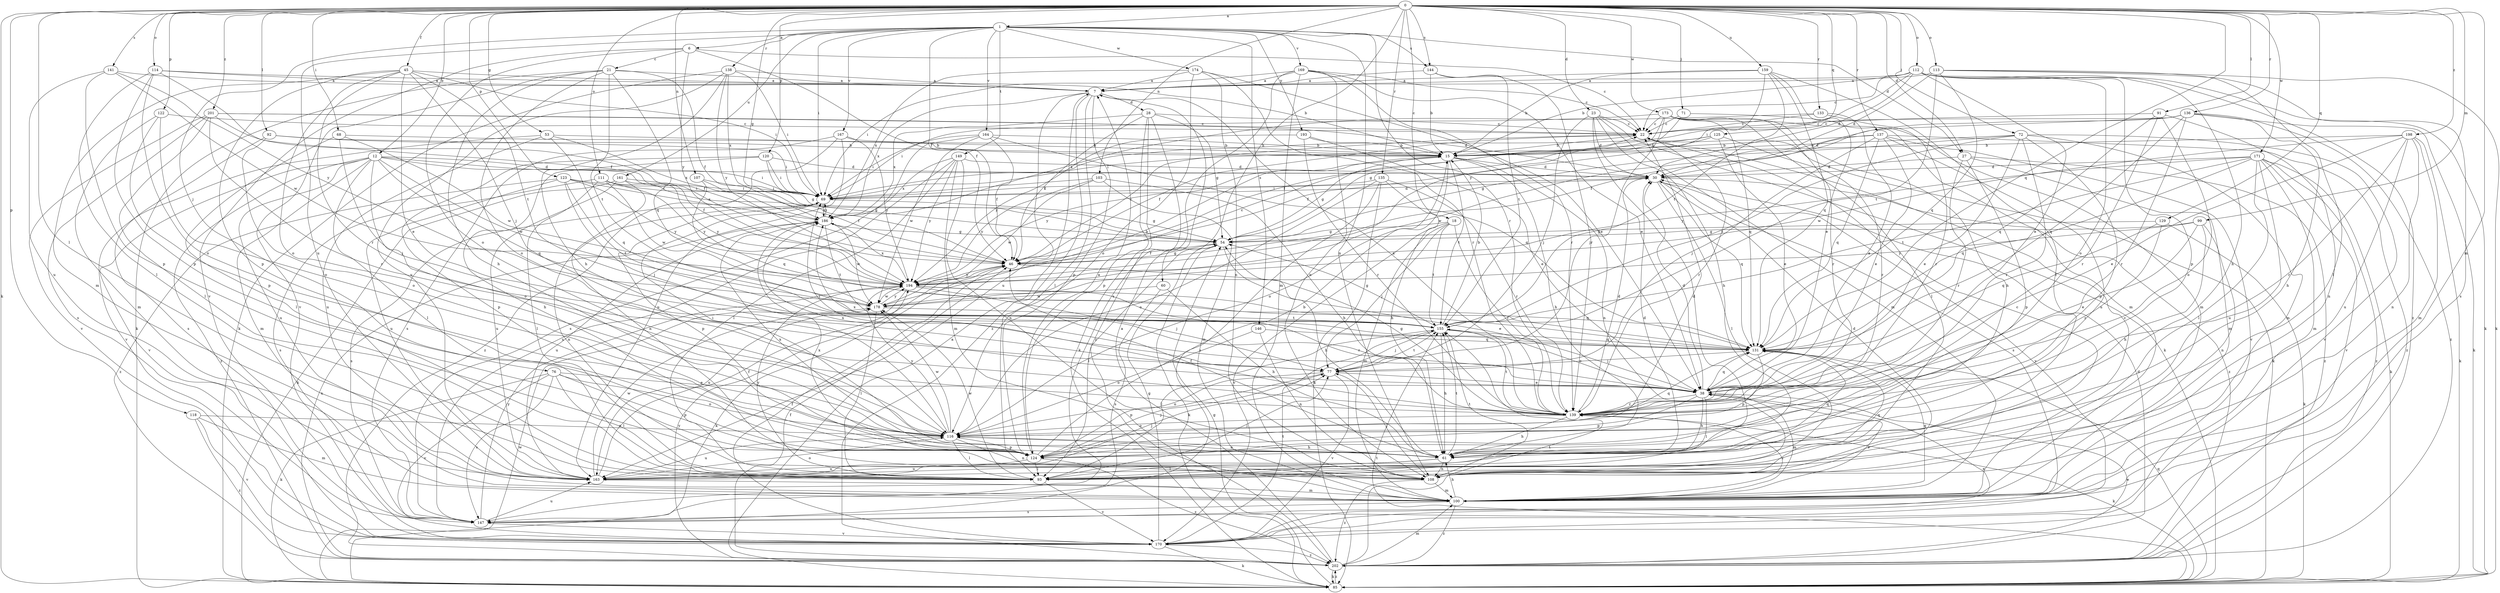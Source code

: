 strict digraph  {
0;
1;
6;
7;
12;
15;
18;
21;
22;
23;
27;
28;
30;
38;
45;
46;
53;
54;
60;
61;
68;
69;
71;
72;
76;
77;
85;
91;
92;
93;
99;
100;
103;
107;
108;
111;
112;
113;
114;
116;
118;
120;
122;
123;
124;
125;
129;
131;
133;
135;
136;
137;
138;
139;
141;
144;
146;
147;
149;
155;
159;
161;
163;
164;
167;
169;
170;
171;
173;
174;
178;
186;
193;
194;
198;
201;
202;
0 -> 1  [label=a];
0 -> 12  [label=b];
0 -> 18  [label=c];
0 -> 23  [label=d];
0 -> 27  [label=d];
0 -> 45  [label=f];
0 -> 53  [label=g];
0 -> 54  [label=g];
0 -> 60  [label=h];
0 -> 68  [label=i];
0 -> 71  [label=j];
0 -> 72  [label=j];
0 -> 85  [label=k];
0 -> 91  [label=l];
0 -> 92  [label=l];
0 -> 93  [label=l];
0 -> 99  [label=m];
0 -> 100  [label=m];
0 -> 103  [label=n];
0 -> 107  [label=n];
0 -> 111  [label=o];
0 -> 112  [label=o];
0 -> 113  [label=o];
0 -> 114  [label=o];
0 -> 118  [label=p];
0 -> 120  [label=p];
0 -> 122  [label=p];
0 -> 123  [label=p];
0 -> 125  [label=q];
0 -> 129  [label=q];
0 -> 131  [label=q];
0 -> 133  [label=r];
0 -> 135  [label=r];
0 -> 136  [label=r];
0 -> 137  [label=r];
0 -> 141  [label=s];
0 -> 144  [label=s];
0 -> 159  [label=u];
0 -> 171  [label=w];
0 -> 173  [label=w];
0 -> 198  [label=z];
0 -> 201  [label=z];
1 -> 6  [label=a];
1 -> 27  [label=d];
1 -> 46  [label=f];
1 -> 69  [label=i];
1 -> 76  [label=j];
1 -> 108  [label=n];
1 -> 138  [label=r];
1 -> 139  [label=r];
1 -> 144  [label=s];
1 -> 146  [label=s];
1 -> 149  [label=t];
1 -> 161  [label=u];
1 -> 163  [label=u];
1 -> 164  [label=v];
1 -> 167  [label=v];
1 -> 169  [label=v];
1 -> 174  [label=w];
1 -> 193  [label=y];
6 -> 21  [label=c];
6 -> 22  [label=c];
6 -> 46  [label=f];
6 -> 116  [label=o];
6 -> 170  [label=v];
6 -> 194  [label=y];
7 -> 28  [label=d];
7 -> 93  [label=l];
7 -> 124  [label=p];
7 -> 163  [label=u];
7 -> 186  [label=x];
7 -> 202  [label=z];
12 -> 30  [label=d];
12 -> 46  [label=f];
12 -> 69  [label=i];
12 -> 93  [label=l];
12 -> 100  [label=m];
12 -> 116  [label=o];
12 -> 131  [label=q];
12 -> 163  [label=u];
12 -> 170  [label=v];
12 -> 178  [label=w];
12 -> 202  [label=z];
15 -> 30  [label=d];
15 -> 54  [label=g];
15 -> 61  [label=h];
15 -> 108  [label=n];
15 -> 116  [label=o];
15 -> 155  [label=t];
15 -> 194  [label=y];
18 -> 54  [label=g];
18 -> 77  [label=j];
18 -> 100  [label=m];
18 -> 139  [label=r];
18 -> 155  [label=t];
18 -> 170  [label=v];
21 -> 7  [label=a];
21 -> 46  [label=f];
21 -> 61  [label=h];
21 -> 85  [label=k];
21 -> 116  [label=o];
21 -> 131  [label=q];
21 -> 155  [label=t];
21 -> 170  [label=v];
22 -> 15  [label=b];
22 -> 46  [label=f];
22 -> 85  [label=k];
22 -> 139  [label=r];
23 -> 22  [label=c];
23 -> 30  [label=d];
23 -> 61  [label=h];
23 -> 77  [label=j];
23 -> 85  [label=k];
23 -> 93  [label=l];
23 -> 100  [label=m];
27 -> 30  [label=d];
27 -> 100  [label=m];
27 -> 124  [label=p];
27 -> 139  [label=r];
27 -> 202  [label=z];
28 -> 22  [label=c];
28 -> 46  [label=f];
28 -> 54  [label=g];
28 -> 85  [label=k];
28 -> 124  [label=p];
28 -> 186  [label=x];
28 -> 202  [label=z];
30 -> 69  [label=i];
30 -> 93  [label=l];
30 -> 131  [label=q];
30 -> 147  [label=s];
30 -> 170  [label=v];
30 -> 202  [label=z];
38 -> 30  [label=d];
38 -> 61  [label=h];
38 -> 69  [label=i];
38 -> 93  [label=l];
38 -> 100  [label=m];
38 -> 124  [label=p];
38 -> 131  [label=q];
38 -> 139  [label=r];
38 -> 186  [label=x];
45 -> 7  [label=a];
45 -> 38  [label=e];
45 -> 69  [label=i];
45 -> 77  [label=j];
45 -> 100  [label=m];
45 -> 116  [label=o];
45 -> 124  [label=p];
45 -> 139  [label=r];
45 -> 155  [label=t];
46 -> 22  [label=c];
46 -> 38  [label=e];
46 -> 54  [label=g];
46 -> 85  [label=k];
46 -> 194  [label=y];
53 -> 15  [label=b];
53 -> 131  [label=q];
53 -> 163  [label=u];
53 -> 170  [label=v];
53 -> 186  [label=x];
54 -> 46  [label=f];
54 -> 61  [label=h];
54 -> 85  [label=k];
54 -> 93  [label=l];
60 -> 61  [label=h];
60 -> 147  [label=s];
60 -> 178  [label=w];
61 -> 30  [label=d];
61 -> 46  [label=f];
61 -> 93  [label=l];
61 -> 108  [label=n];
61 -> 116  [label=o];
61 -> 131  [label=q];
61 -> 155  [label=t];
61 -> 163  [label=u];
68 -> 15  [label=b];
68 -> 77  [label=j];
68 -> 93  [label=l];
68 -> 178  [label=w];
69 -> 30  [label=d];
69 -> 54  [label=g];
69 -> 108  [label=n];
69 -> 124  [label=p];
69 -> 147  [label=s];
69 -> 186  [label=x];
71 -> 22  [label=c];
71 -> 54  [label=g];
71 -> 100  [label=m];
72 -> 15  [label=b];
72 -> 38  [label=e];
72 -> 54  [label=g];
72 -> 100  [label=m];
72 -> 124  [label=p];
72 -> 139  [label=r];
72 -> 155  [label=t];
72 -> 170  [label=v];
76 -> 38  [label=e];
76 -> 85  [label=k];
76 -> 93  [label=l];
76 -> 116  [label=o];
76 -> 124  [label=p];
76 -> 147  [label=s];
76 -> 170  [label=v];
77 -> 38  [label=e];
77 -> 116  [label=o];
77 -> 124  [label=p];
77 -> 155  [label=t];
77 -> 170  [label=v];
85 -> 7  [label=a];
85 -> 54  [label=g];
85 -> 131  [label=q];
85 -> 155  [label=t];
85 -> 178  [label=w];
85 -> 202  [label=z];
91 -> 22  [label=c];
91 -> 108  [label=n];
91 -> 116  [label=o];
91 -> 131  [label=q];
91 -> 139  [label=r];
92 -> 15  [label=b];
92 -> 69  [label=i];
92 -> 116  [label=o];
92 -> 147  [label=s];
93 -> 77  [label=j];
93 -> 170  [label=v];
93 -> 178  [label=w];
93 -> 194  [label=y];
99 -> 38  [label=e];
99 -> 54  [label=g];
99 -> 61  [label=h];
99 -> 108  [label=n];
99 -> 194  [label=y];
100 -> 22  [label=c];
100 -> 38  [label=e];
100 -> 61  [label=h];
100 -> 131  [label=q];
100 -> 139  [label=r];
100 -> 147  [label=s];
100 -> 202  [label=z];
103 -> 61  [label=h];
103 -> 69  [label=i];
103 -> 100  [label=m];
103 -> 178  [label=w];
103 -> 194  [label=y];
107 -> 46  [label=f];
107 -> 69  [label=i];
107 -> 131  [label=q];
108 -> 22  [label=c];
108 -> 30  [label=d];
108 -> 77  [label=j];
108 -> 100  [label=m];
108 -> 131  [label=q];
108 -> 155  [label=t];
108 -> 186  [label=x];
108 -> 202  [label=z];
111 -> 54  [label=g];
111 -> 69  [label=i];
111 -> 93  [label=l];
111 -> 147  [label=s];
111 -> 178  [label=w];
111 -> 194  [label=y];
112 -> 7  [label=a];
112 -> 15  [label=b];
112 -> 22  [label=c];
112 -> 30  [label=d];
112 -> 38  [label=e];
112 -> 61  [label=h];
112 -> 69  [label=i];
112 -> 85  [label=k];
112 -> 116  [label=o];
112 -> 124  [label=p];
112 -> 202  [label=z];
113 -> 7  [label=a];
113 -> 30  [label=d];
113 -> 85  [label=k];
113 -> 93  [label=l];
113 -> 131  [label=q];
113 -> 147  [label=s];
113 -> 155  [label=t];
114 -> 7  [label=a];
114 -> 15  [label=b];
114 -> 46  [label=f];
114 -> 93  [label=l];
114 -> 116  [label=o];
114 -> 124  [label=p];
116 -> 61  [label=h];
116 -> 69  [label=i];
116 -> 93  [label=l];
116 -> 108  [label=n];
116 -> 124  [label=p];
116 -> 131  [label=q];
116 -> 163  [label=u];
116 -> 178  [label=w];
116 -> 194  [label=y];
118 -> 100  [label=m];
118 -> 116  [label=o];
118 -> 170  [label=v];
118 -> 202  [label=z];
120 -> 30  [label=d];
120 -> 54  [label=g];
120 -> 61  [label=h];
120 -> 69  [label=i];
120 -> 124  [label=p];
122 -> 22  [label=c];
122 -> 100  [label=m];
122 -> 116  [label=o];
122 -> 124  [label=p];
123 -> 69  [label=i];
123 -> 77  [label=j];
123 -> 155  [label=t];
123 -> 163  [label=u];
123 -> 186  [label=x];
123 -> 194  [label=y];
123 -> 202  [label=z];
124 -> 7  [label=a];
124 -> 15  [label=b];
124 -> 22  [label=c];
124 -> 77  [label=j];
124 -> 93  [label=l];
124 -> 163  [label=u];
124 -> 186  [label=x];
124 -> 202  [label=z];
125 -> 15  [label=b];
125 -> 38  [label=e];
125 -> 46  [label=f];
125 -> 69  [label=i];
125 -> 139  [label=r];
129 -> 54  [label=g];
129 -> 85  [label=k];
129 -> 131  [label=q];
129 -> 139  [label=r];
131 -> 77  [label=j];
131 -> 124  [label=p];
133 -> 22  [label=c];
133 -> 38  [label=e];
133 -> 139  [label=r];
133 -> 186  [label=x];
135 -> 61  [label=h];
135 -> 69  [label=i];
135 -> 85  [label=k];
135 -> 116  [label=o];
135 -> 139  [label=r];
135 -> 147  [label=s];
136 -> 22  [label=c];
136 -> 30  [label=d];
136 -> 46  [label=f];
136 -> 61  [label=h];
136 -> 85  [label=k];
136 -> 131  [label=q];
136 -> 139  [label=r];
136 -> 202  [label=z];
137 -> 15  [label=b];
137 -> 38  [label=e];
137 -> 77  [label=j];
137 -> 131  [label=q];
137 -> 163  [label=u];
137 -> 170  [label=v];
137 -> 178  [label=w];
137 -> 202  [label=z];
138 -> 7  [label=a];
138 -> 61  [label=h];
138 -> 69  [label=i];
138 -> 85  [label=k];
138 -> 163  [label=u];
138 -> 186  [label=x];
138 -> 194  [label=y];
139 -> 7  [label=a];
139 -> 30  [label=d];
139 -> 54  [label=g];
139 -> 61  [label=h];
139 -> 85  [label=k];
139 -> 116  [label=o];
139 -> 155  [label=t];
139 -> 186  [label=x];
141 -> 7  [label=a];
141 -> 124  [label=p];
141 -> 163  [label=u];
141 -> 178  [label=w];
141 -> 194  [label=y];
144 -> 7  [label=a];
144 -> 15  [label=b];
144 -> 139  [label=r];
144 -> 155  [label=t];
146 -> 108  [label=n];
146 -> 116  [label=o];
146 -> 131  [label=q];
147 -> 163  [label=u];
147 -> 170  [label=v];
147 -> 194  [label=y];
149 -> 30  [label=d];
149 -> 93  [label=l];
149 -> 100  [label=m];
149 -> 108  [label=n];
149 -> 147  [label=s];
149 -> 186  [label=x];
149 -> 194  [label=y];
155 -> 15  [label=b];
155 -> 38  [label=e];
155 -> 54  [label=g];
155 -> 61  [label=h];
155 -> 77  [label=j];
155 -> 93  [label=l];
155 -> 131  [label=q];
159 -> 7  [label=a];
159 -> 15  [label=b];
159 -> 38  [label=e];
159 -> 93  [label=l];
159 -> 131  [label=q];
159 -> 155  [label=t];
159 -> 194  [label=y];
161 -> 69  [label=i];
161 -> 85  [label=k];
161 -> 108  [label=n];
161 -> 163  [label=u];
161 -> 194  [label=y];
163 -> 46  [label=f];
163 -> 77  [label=j];
163 -> 100  [label=m];
163 -> 116  [label=o];
163 -> 178  [label=w];
164 -> 15  [label=b];
164 -> 46  [label=f];
164 -> 69  [label=i];
164 -> 131  [label=q];
164 -> 147  [label=s];
164 -> 178  [label=w];
167 -> 15  [label=b];
167 -> 147  [label=s];
167 -> 163  [label=u];
167 -> 194  [label=y];
167 -> 202  [label=z];
169 -> 7  [label=a];
169 -> 22  [label=c];
169 -> 38  [label=e];
169 -> 69  [label=i];
169 -> 100  [label=m];
169 -> 108  [label=n];
169 -> 139  [label=r];
169 -> 147  [label=s];
170 -> 38  [label=e];
170 -> 46  [label=f];
170 -> 54  [label=g];
170 -> 85  [label=k];
170 -> 155  [label=t];
170 -> 202  [label=z];
171 -> 30  [label=d];
171 -> 85  [label=k];
171 -> 93  [label=l];
171 -> 100  [label=m];
171 -> 131  [label=q];
171 -> 155  [label=t];
171 -> 163  [label=u];
171 -> 170  [label=v];
171 -> 194  [label=y];
171 -> 202  [label=z];
173 -> 22  [label=c];
173 -> 46  [label=f];
173 -> 61  [label=h];
173 -> 69  [label=i];
173 -> 77  [label=j];
173 -> 93  [label=l];
173 -> 100  [label=m];
173 -> 131  [label=q];
173 -> 139  [label=r];
174 -> 7  [label=a];
174 -> 38  [label=e];
174 -> 108  [label=n];
174 -> 116  [label=o];
174 -> 139  [label=r];
174 -> 186  [label=x];
178 -> 15  [label=b];
178 -> 93  [label=l];
178 -> 155  [label=t];
178 -> 194  [label=y];
186 -> 54  [label=g];
186 -> 69  [label=i];
186 -> 155  [label=t];
186 -> 163  [label=u];
186 -> 178  [label=w];
193 -> 15  [label=b];
193 -> 38  [label=e];
193 -> 139  [label=r];
193 -> 194  [label=y];
194 -> 22  [label=c];
194 -> 77  [label=j];
194 -> 131  [label=q];
194 -> 139  [label=r];
194 -> 163  [label=u];
194 -> 178  [label=w];
194 -> 186  [label=x];
198 -> 15  [label=b];
198 -> 38  [label=e];
198 -> 85  [label=k];
198 -> 100  [label=m];
198 -> 108  [label=n];
198 -> 139  [label=r];
198 -> 163  [label=u];
198 -> 178  [label=w];
201 -> 22  [label=c];
201 -> 30  [label=d];
201 -> 46  [label=f];
201 -> 93  [label=l];
201 -> 139  [label=r];
201 -> 147  [label=s];
201 -> 170  [label=v];
202 -> 7  [label=a];
202 -> 30  [label=d];
202 -> 38  [label=e];
202 -> 46  [label=f];
202 -> 85  [label=k];
202 -> 100  [label=m];
202 -> 155  [label=t];
202 -> 186  [label=x];
202 -> 194  [label=y];
}
